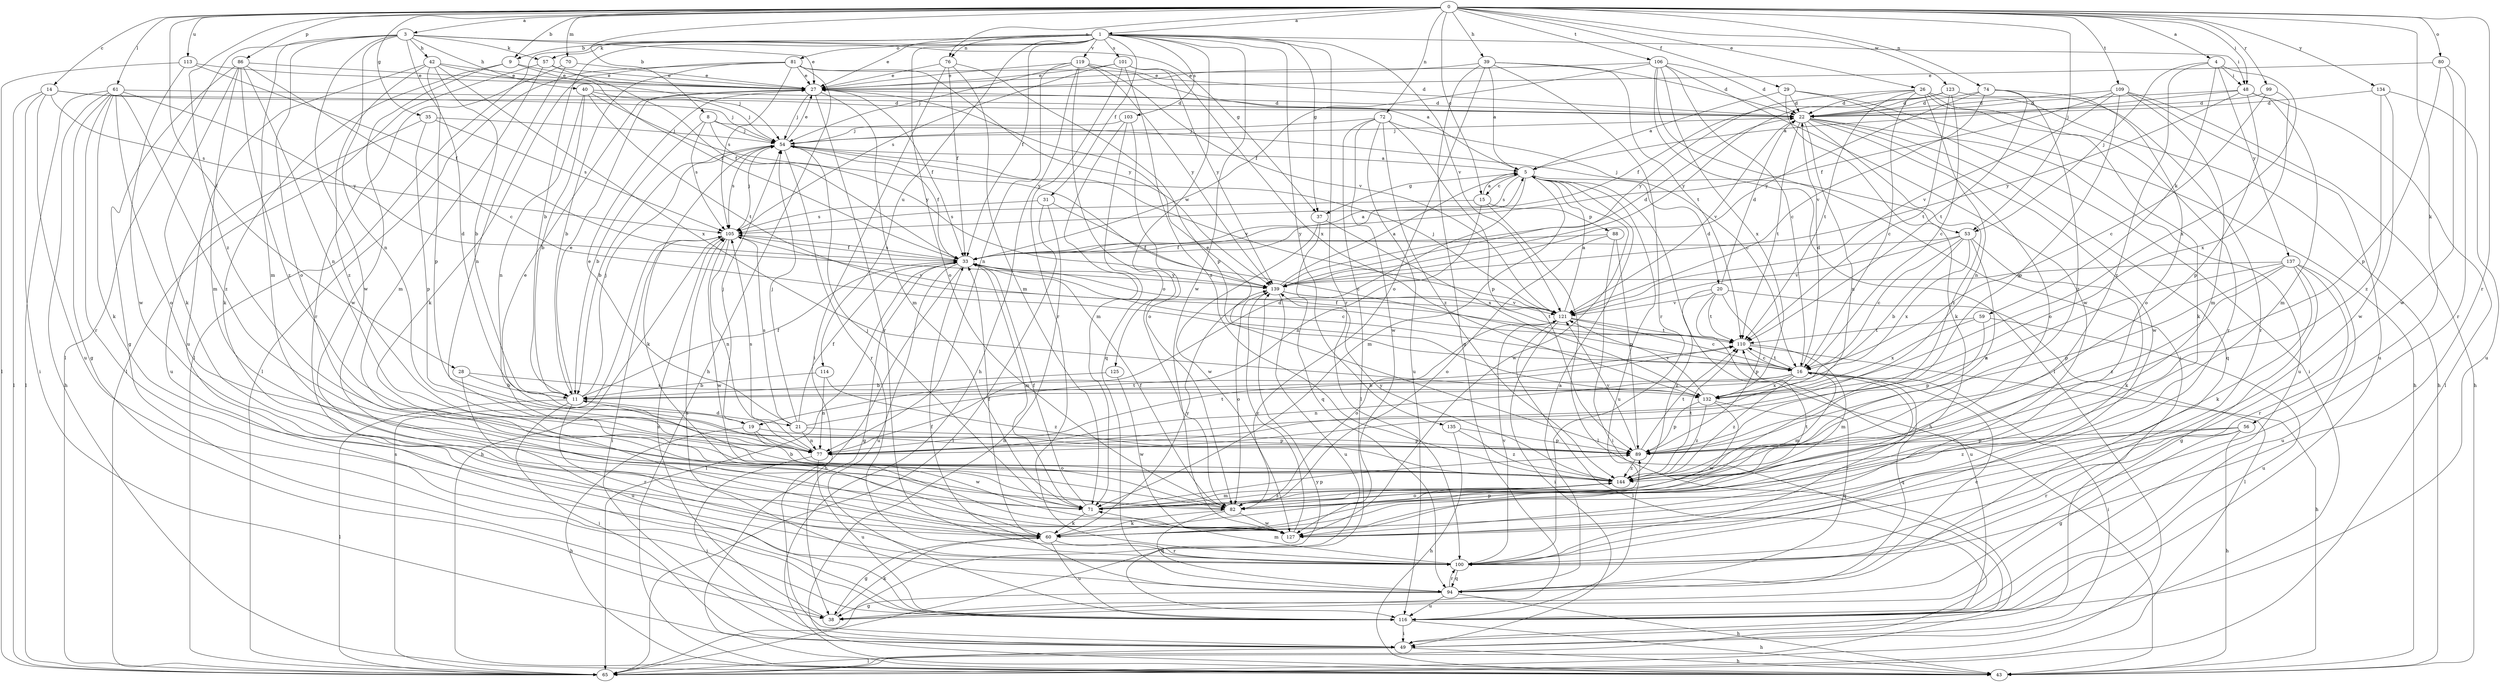 strict digraph  {
0;
1;
3;
4;
5;
8;
9;
11;
14;
15;
16;
19;
20;
21;
22;
26;
27;
28;
29;
31;
33;
35;
37;
38;
39;
40;
42;
43;
48;
49;
53;
54;
56;
57;
59;
60;
61;
65;
70;
71;
72;
74;
76;
77;
80;
81;
82;
86;
88;
89;
94;
99;
100;
101;
103;
105;
106;
109;
110;
113;
114;
116;
119;
121;
123;
125;
127;
132;
134;
135;
137;
139;
144;
0 -> 1  [label=a];
0 -> 3  [label=a];
0 -> 4  [label=a];
0 -> 8  [label=b];
0 -> 9  [label=b];
0 -> 14  [label=c];
0 -> 15  [label=c];
0 -> 26  [label=e];
0 -> 28  [label=f];
0 -> 29  [label=f];
0 -> 35  [label=g];
0 -> 39  [label=h];
0 -> 48  [label=i];
0 -> 53  [label=j];
0 -> 56  [label=k];
0 -> 61  [label=l];
0 -> 70  [label=m];
0 -> 72  [label=n];
0 -> 74  [label=n];
0 -> 76  [label=n];
0 -> 80  [label=o];
0 -> 86  [label=p];
0 -> 99  [label=r];
0 -> 100  [label=r];
0 -> 106  [label=t];
0 -> 109  [label=t];
0 -> 113  [label=u];
0 -> 123  [label=w];
0 -> 134  [label=y];
0 -> 144  [label=z];
1 -> 9  [label=b];
1 -> 11  [label=b];
1 -> 27  [label=e];
1 -> 31  [label=f];
1 -> 33  [label=f];
1 -> 37  [label=g];
1 -> 48  [label=i];
1 -> 57  [label=k];
1 -> 65  [label=l];
1 -> 76  [label=n];
1 -> 81  [label=o];
1 -> 82  [label=o];
1 -> 100  [label=r];
1 -> 101  [label=s];
1 -> 103  [label=s];
1 -> 114  [label=u];
1 -> 119  [label=v];
1 -> 121  [label=v];
1 -> 125  [label=w];
1 -> 127  [label=w];
1 -> 135  [label=y];
3 -> 19  [label=d];
3 -> 27  [label=e];
3 -> 37  [label=g];
3 -> 40  [label=h];
3 -> 42  [label=h];
3 -> 57  [label=k];
3 -> 65  [label=l];
3 -> 71  [label=m];
3 -> 77  [label=n];
3 -> 82  [label=o];
3 -> 127  [label=w];
4 -> 48  [label=i];
4 -> 53  [label=j];
4 -> 59  [label=k];
4 -> 132  [label=x];
4 -> 137  [label=y];
4 -> 144  [label=z];
5 -> 15  [label=c];
5 -> 19  [label=d];
5 -> 20  [label=d];
5 -> 37  [label=g];
5 -> 43  [label=h];
5 -> 71  [label=m];
5 -> 105  [label=s];
5 -> 116  [label=u];
5 -> 127  [label=w];
8 -> 11  [label=b];
8 -> 53  [label=j];
8 -> 54  [label=j];
8 -> 105  [label=s];
8 -> 139  [label=y];
9 -> 27  [label=e];
9 -> 33  [label=f];
9 -> 60  [label=k];
9 -> 127  [label=w];
11 -> 21  [label=d];
11 -> 27  [label=e];
11 -> 33  [label=f];
11 -> 49  [label=i];
11 -> 54  [label=j];
11 -> 65  [label=l];
11 -> 100  [label=r];
14 -> 22  [label=d];
14 -> 49  [label=i];
14 -> 54  [label=j];
14 -> 65  [label=l];
14 -> 105  [label=s];
14 -> 116  [label=u];
15 -> 5  [label=a];
15 -> 65  [label=l];
15 -> 77  [label=n];
15 -> 88  [label=p];
15 -> 105  [label=s];
16 -> 11  [label=b];
16 -> 22  [label=d];
16 -> 49  [label=i];
16 -> 71  [label=m];
16 -> 77  [label=n];
16 -> 94  [label=q];
16 -> 100  [label=r];
16 -> 110  [label=t];
16 -> 132  [label=x];
16 -> 144  [label=z];
19 -> 43  [label=h];
19 -> 54  [label=j];
19 -> 82  [label=o];
19 -> 89  [label=p];
19 -> 127  [label=w];
20 -> 22  [label=d];
20 -> 65  [label=l];
20 -> 89  [label=p];
20 -> 110  [label=t];
20 -> 116  [label=u];
20 -> 121  [label=v];
20 -> 144  [label=z];
21 -> 27  [label=e];
21 -> 33  [label=f];
21 -> 54  [label=j];
21 -> 77  [label=n];
21 -> 89  [label=p];
21 -> 105  [label=s];
21 -> 110  [label=t];
22 -> 54  [label=j];
22 -> 77  [label=n];
22 -> 82  [label=o];
22 -> 94  [label=q];
22 -> 110  [label=t];
22 -> 116  [label=u];
22 -> 121  [label=v];
22 -> 127  [label=w];
22 -> 144  [label=z];
26 -> 16  [label=c];
26 -> 22  [label=d];
26 -> 43  [label=h];
26 -> 60  [label=k];
26 -> 77  [label=n];
26 -> 100  [label=r];
26 -> 110  [label=t];
26 -> 139  [label=y];
27 -> 22  [label=d];
27 -> 33  [label=f];
27 -> 54  [label=j];
27 -> 71  [label=m];
27 -> 100  [label=r];
28 -> 11  [label=b];
28 -> 116  [label=u];
28 -> 132  [label=x];
29 -> 5  [label=a];
29 -> 22  [label=d];
29 -> 43  [label=h];
29 -> 49  [label=i];
29 -> 60  [label=k];
31 -> 16  [label=c];
31 -> 43  [label=h];
31 -> 65  [label=l];
31 -> 105  [label=s];
33 -> 5  [label=a];
33 -> 16  [label=c];
33 -> 38  [label=g];
33 -> 43  [label=h];
33 -> 65  [label=l];
33 -> 71  [label=m];
33 -> 105  [label=s];
33 -> 116  [label=u];
33 -> 139  [label=y];
35 -> 54  [label=j];
35 -> 89  [label=p];
35 -> 105  [label=s];
35 -> 116  [label=u];
37 -> 94  [label=q];
37 -> 127  [label=w];
37 -> 132  [label=x];
38 -> 60  [label=k];
38 -> 105  [label=s];
39 -> 5  [label=a];
39 -> 22  [label=d];
39 -> 27  [label=e];
39 -> 38  [label=g];
39 -> 82  [label=o];
39 -> 100  [label=r];
39 -> 110  [label=t];
40 -> 11  [label=b];
40 -> 22  [label=d];
40 -> 54  [label=j];
40 -> 77  [label=n];
40 -> 110  [label=t];
40 -> 139  [label=y];
42 -> 11  [label=b];
42 -> 27  [label=e];
42 -> 54  [label=j];
42 -> 89  [label=p];
42 -> 116  [label=u];
42 -> 132  [label=x];
42 -> 144  [label=z];
48 -> 5  [label=a];
48 -> 22  [label=d];
48 -> 65  [label=l];
48 -> 71  [label=m];
48 -> 89  [label=p];
48 -> 139  [label=y];
49 -> 43  [label=h];
49 -> 65  [label=l];
53 -> 11  [label=b];
53 -> 16  [label=c];
53 -> 33  [label=f];
53 -> 60  [label=k];
53 -> 121  [label=v];
53 -> 132  [label=x];
53 -> 144  [label=z];
54 -> 5  [label=a];
54 -> 11  [label=b];
54 -> 27  [label=e];
54 -> 33  [label=f];
54 -> 60  [label=k];
54 -> 100  [label=r];
54 -> 105  [label=s];
54 -> 121  [label=v];
56 -> 38  [label=g];
56 -> 43  [label=h];
56 -> 89  [label=p];
56 -> 100  [label=r];
56 -> 144  [label=z];
57 -> 27  [label=e];
57 -> 33  [label=f];
57 -> 65  [label=l];
57 -> 71  [label=m];
59 -> 89  [label=p];
59 -> 110  [label=t];
59 -> 116  [label=u];
59 -> 132  [label=x];
60 -> 33  [label=f];
60 -> 38  [label=g];
60 -> 89  [label=p];
60 -> 100  [label=r];
60 -> 116  [label=u];
60 -> 139  [label=y];
61 -> 22  [label=d];
61 -> 38  [label=g];
61 -> 43  [label=h];
61 -> 60  [label=k];
61 -> 65  [label=l];
61 -> 82  [label=o];
61 -> 100  [label=r];
61 -> 139  [label=y];
61 -> 144  [label=z];
65 -> 105  [label=s];
65 -> 139  [label=y];
70 -> 27  [label=e];
70 -> 77  [label=n];
70 -> 100  [label=r];
71 -> 33  [label=f];
71 -> 54  [label=j];
71 -> 60  [label=k];
71 -> 89  [label=p];
71 -> 144  [label=z];
72 -> 16  [label=c];
72 -> 54  [label=j];
72 -> 65  [label=l];
72 -> 89  [label=p];
72 -> 116  [label=u];
72 -> 127  [label=w];
72 -> 144  [label=z];
74 -> 22  [label=d];
74 -> 82  [label=o];
74 -> 110  [label=t];
74 -> 121  [label=v];
74 -> 139  [label=y];
74 -> 144  [label=z];
76 -> 27  [label=e];
76 -> 33  [label=f];
76 -> 49  [label=i];
76 -> 71  [label=m];
76 -> 89  [label=p];
77 -> 27  [label=e];
77 -> 49  [label=i];
77 -> 105  [label=s];
77 -> 110  [label=t];
77 -> 116  [label=u];
80 -> 27  [label=e];
80 -> 89  [label=p];
80 -> 100  [label=r];
80 -> 127  [label=w];
81 -> 5  [label=a];
81 -> 11  [label=b];
81 -> 27  [label=e];
81 -> 43  [label=h];
81 -> 60  [label=k];
81 -> 65  [label=l];
81 -> 105  [label=s];
81 -> 139  [label=y];
82 -> 11  [label=b];
82 -> 33  [label=f];
82 -> 60  [label=k];
82 -> 94  [label=q];
82 -> 110  [label=t];
82 -> 127  [label=w];
86 -> 16  [label=c];
86 -> 27  [label=e];
86 -> 38  [label=g];
86 -> 60  [label=k];
86 -> 71  [label=m];
86 -> 77  [label=n];
86 -> 144  [label=z];
88 -> 33  [label=f];
88 -> 49  [label=i];
88 -> 82  [label=o];
88 -> 89  [label=p];
89 -> 110  [label=t];
89 -> 121  [label=v];
89 -> 144  [label=z];
94 -> 5  [label=a];
94 -> 16  [label=c];
94 -> 33  [label=f];
94 -> 38  [label=g];
94 -> 43  [label=h];
94 -> 100  [label=r];
94 -> 105  [label=s];
94 -> 116  [label=u];
99 -> 16  [label=c];
99 -> 22  [label=d];
99 -> 132  [label=x];
100 -> 71  [label=m];
100 -> 94  [label=q];
100 -> 121  [label=v];
101 -> 27  [label=e];
101 -> 100  [label=r];
101 -> 105  [label=s];
101 -> 132  [label=x];
101 -> 139  [label=y];
101 -> 144  [label=z];
103 -> 54  [label=j];
103 -> 71  [label=m];
103 -> 82  [label=o];
103 -> 94  [label=q];
105 -> 33  [label=f];
105 -> 43  [label=h];
105 -> 49  [label=i];
105 -> 54  [label=j];
105 -> 77  [label=n];
105 -> 121  [label=v];
105 -> 127  [label=w];
106 -> 16  [label=c];
106 -> 22  [label=d];
106 -> 27  [label=e];
106 -> 33  [label=f];
106 -> 49  [label=i];
106 -> 65  [label=l];
106 -> 127  [label=w];
106 -> 132  [label=x];
109 -> 22  [label=d];
109 -> 33  [label=f];
109 -> 43  [label=h];
109 -> 71  [label=m];
109 -> 89  [label=p];
109 -> 116  [label=u];
109 -> 121  [label=v];
110 -> 16  [label=c];
110 -> 33  [label=f];
110 -> 43  [label=h];
110 -> 71  [label=m];
113 -> 27  [label=e];
113 -> 33  [label=f];
113 -> 65  [label=l];
113 -> 127  [label=w];
114 -> 11  [label=b];
114 -> 77  [label=n];
114 -> 144  [label=z];
116 -> 43  [label=h];
116 -> 49  [label=i];
119 -> 22  [label=d];
119 -> 27  [label=e];
119 -> 43  [label=h];
119 -> 54  [label=j];
119 -> 77  [label=n];
119 -> 82  [label=o];
119 -> 121  [label=v];
119 -> 139  [label=y];
121 -> 5  [label=a];
121 -> 16  [label=c];
121 -> 49  [label=i];
121 -> 54  [label=j];
121 -> 65  [label=l];
121 -> 82  [label=o];
121 -> 110  [label=t];
123 -> 16  [label=c];
123 -> 22  [label=d];
123 -> 33  [label=f];
123 -> 100  [label=r];
123 -> 110  [label=t];
123 -> 139  [label=y];
125 -> 11  [label=b];
125 -> 127  [label=w];
127 -> 139  [label=y];
132 -> 27  [label=e];
132 -> 89  [label=p];
132 -> 94  [label=q];
132 -> 121  [label=v];
132 -> 127  [label=w];
132 -> 144  [label=z];
134 -> 22  [label=d];
134 -> 116  [label=u];
134 -> 127  [label=w];
134 -> 144  [label=z];
135 -> 43  [label=h];
135 -> 89  [label=p];
135 -> 144  [label=z];
137 -> 38  [label=g];
137 -> 60  [label=k];
137 -> 77  [label=n];
137 -> 89  [label=p];
137 -> 100  [label=r];
137 -> 116  [label=u];
137 -> 139  [label=y];
137 -> 144  [label=z];
139 -> 5  [label=a];
139 -> 22  [label=d];
139 -> 82  [label=o];
139 -> 110  [label=t];
139 -> 116  [label=u];
139 -> 121  [label=v];
144 -> 71  [label=m];
144 -> 82  [label=o];
144 -> 110  [label=t];
144 -> 139  [label=y];
}

